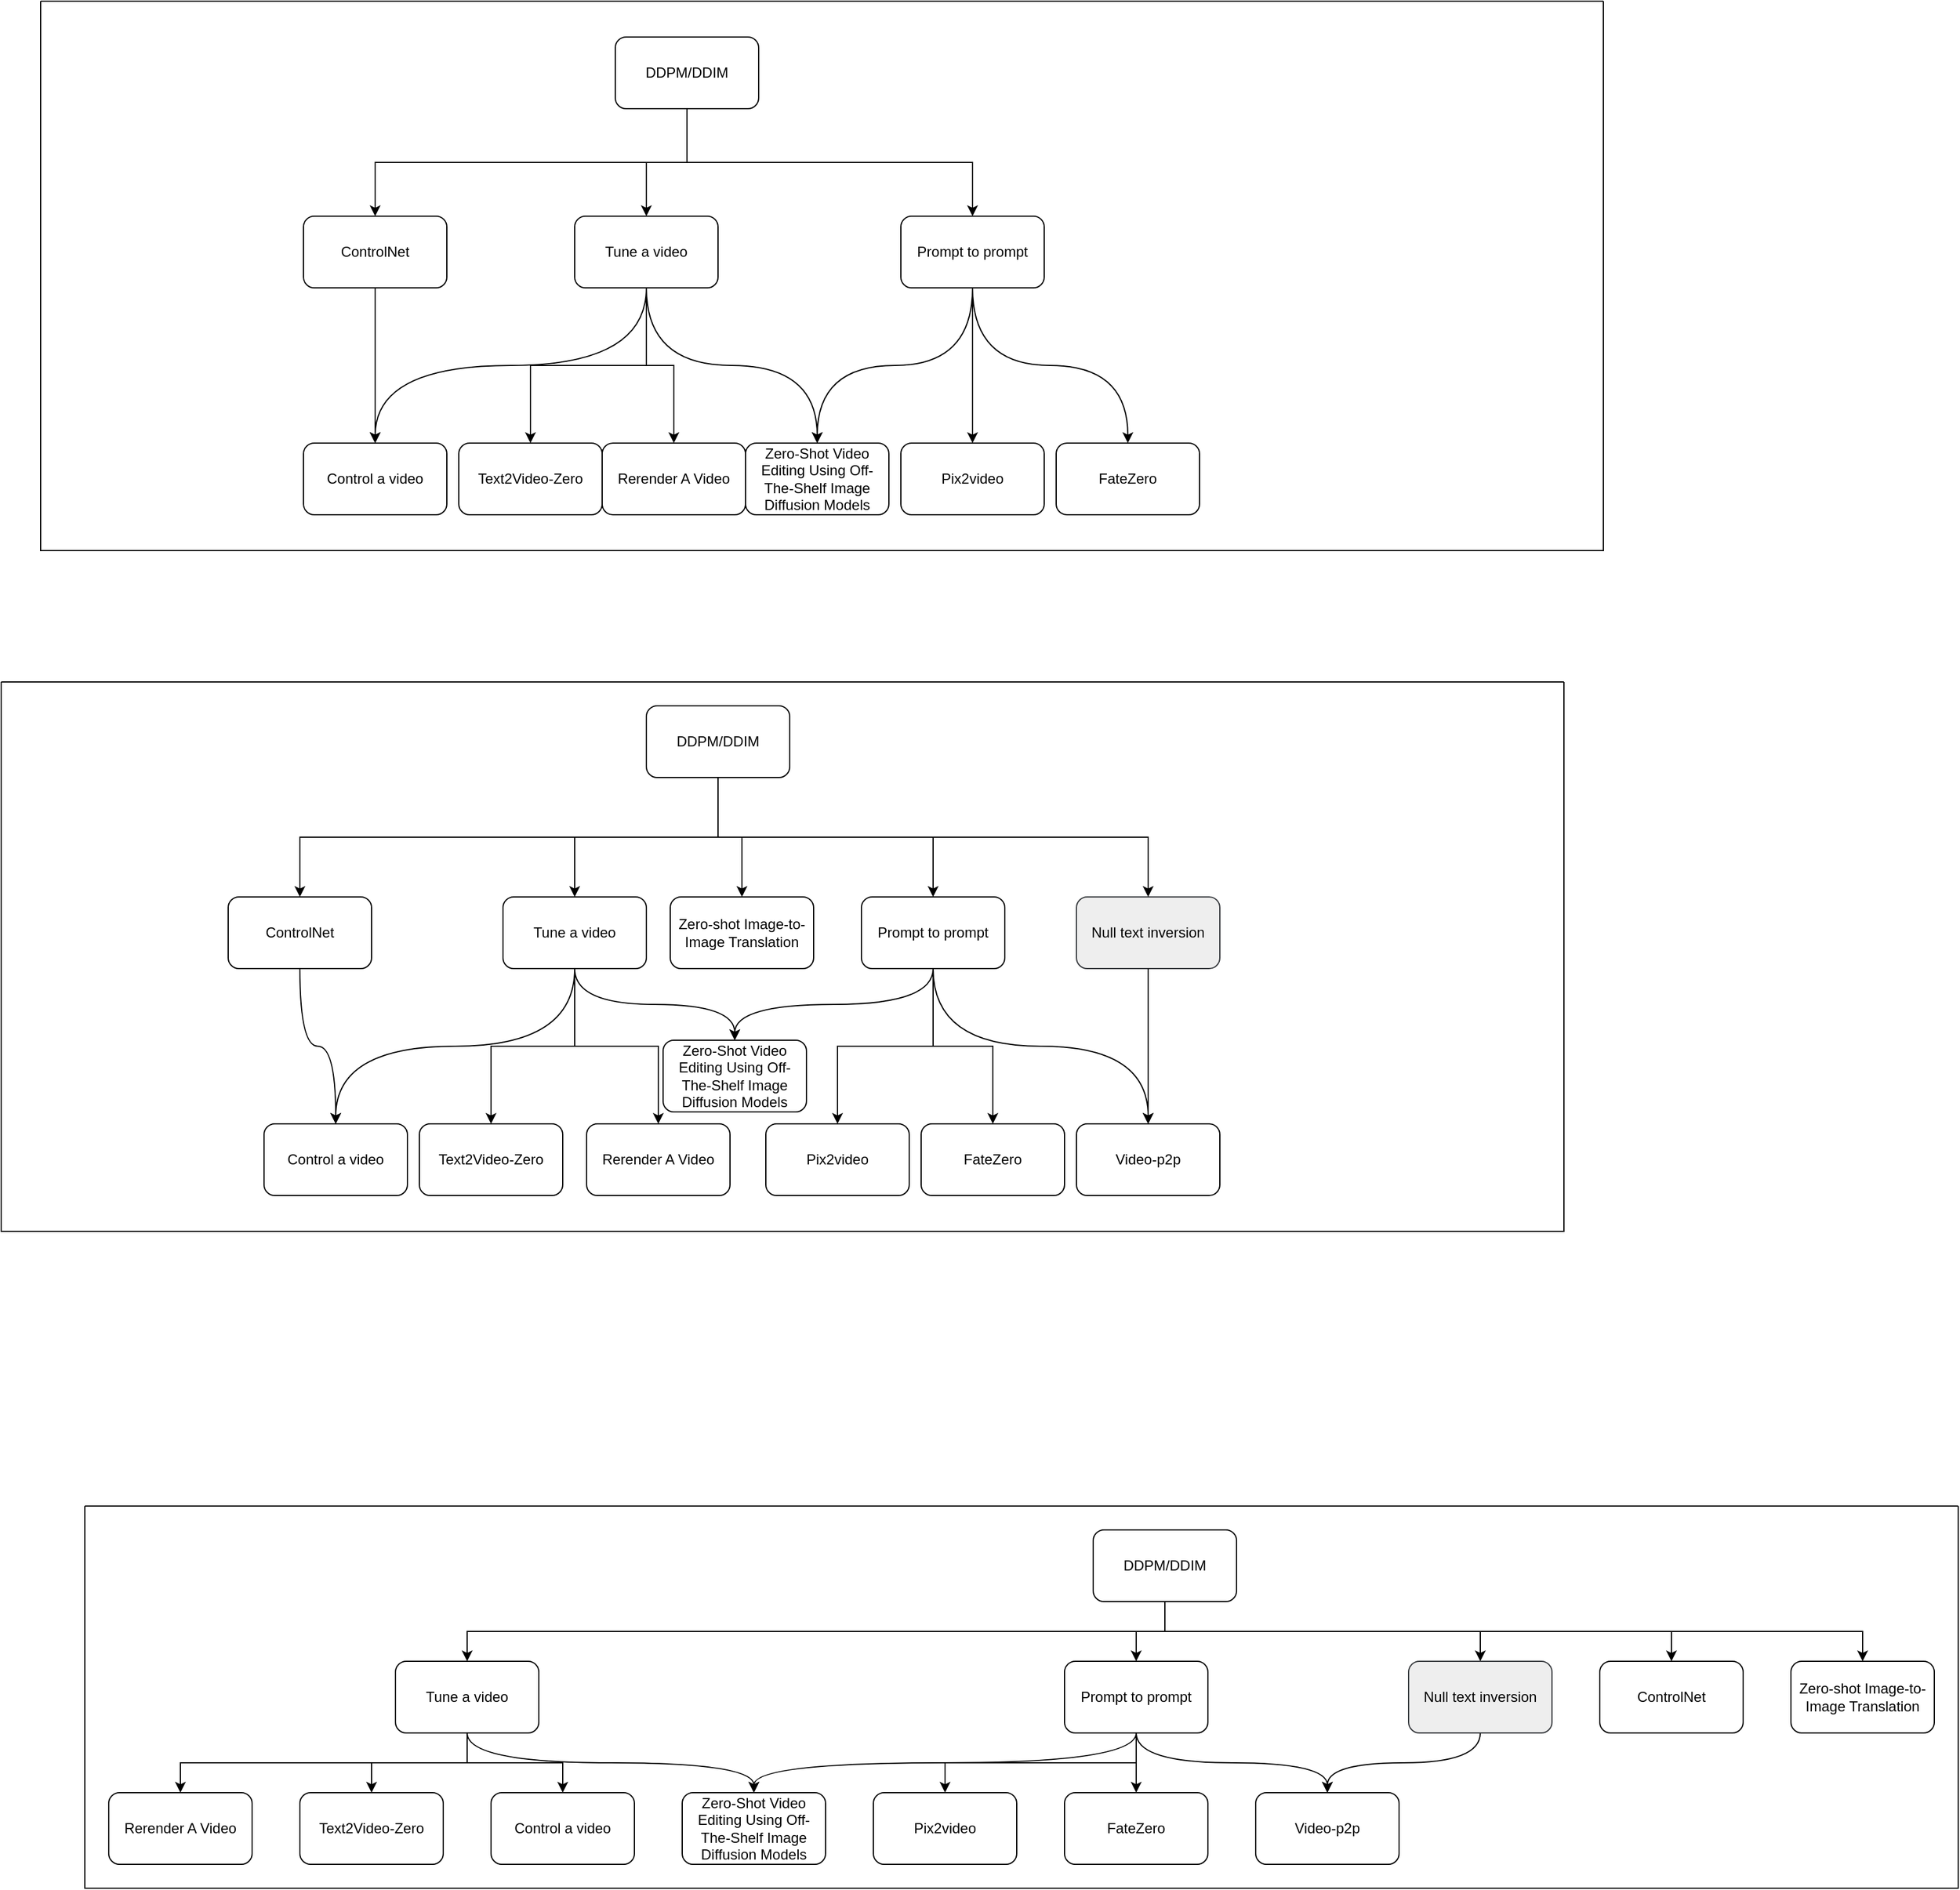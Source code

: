 <mxfile version="21.6.8" type="device">
  <diagram name="第 1 页" id="R8pGRultuMHF1T2wkhaD">
    <mxGraphModel dx="2022" dy="1801" grid="1" gridSize="10" guides="1" tooltips="1" connect="1" arrows="1" fold="1" page="1" pageScale="1" pageWidth="827" pageHeight="1169" math="0" shadow="0">
      <root>
        <mxCell id="0" />
        <mxCell id="1" parent="0" />
        <mxCell id="6AiQFuly_NGkzHHKdeSM-119" value="" style="swimlane;startSize=0;horizontal=1;childLayout=treeLayout;horizontalTree=0;resizable=0;containerType=tree;fontSize=12;fillColor=none;" parent="1" vertex="1">
          <mxGeometry x="-30" y="900" width="1568" height="320" as="geometry" />
        </mxCell>
        <mxCell id="6AiQFuly_NGkzHHKdeSM-127" style="edgeStyle=orthogonalEdgeStyle;orthogonalLoop=1;jettySize=auto;html=1;entryX=0.5;entryY=0;entryDx=0;entryDy=0;exitX=0.5;exitY=1;exitDx=0;exitDy=0;rounded=0;" parent="6AiQFuly_NGkzHHKdeSM-119" source="6AiQFuly_NGkzHHKdeSM-125" target="6AiQFuly_NGkzHHKdeSM-126" edge="1">
          <mxGeometry relative="1" as="geometry" />
        </mxCell>
        <mxCell id="6AiQFuly_NGkzHHKdeSM-153" style="edgeStyle=orthogonalEdgeStyle;orthogonalLoop=1;jettySize=auto;html=1;exitX=0.5;exitY=1;exitDx=0;exitDy=0;rounded=0;" parent="6AiQFuly_NGkzHHKdeSM-119" source="6AiQFuly_NGkzHHKdeSM-125" target="6AiQFuly_NGkzHHKdeSM-152" edge="1">
          <mxGeometry relative="1" as="geometry" />
        </mxCell>
        <mxCell id="6AiQFuly_NGkzHHKdeSM-155" style="edgeStyle=orthogonalEdgeStyle;orthogonalLoop=1;jettySize=auto;html=1;exitX=0.5;exitY=1;exitDx=0;exitDy=0;rounded=0;" parent="6AiQFuly_NGkzHHKdeSM-119" source="6AiQFuly_NGkzHHKdeSM-125" target="6AiQFuly_NGkzHHKdeSM-154" edge="1">
          <mxGeometry relative="1" as="geometry" />
        </mxCell>
        <mxCell id="6AiQFuly_NGkzHHKdeSM-158" style="edgeStyle=orthogonalEdgeStyle;orthogonalLoop=1;jettySize=auto;html=1;exitX=0.5;exitY=1;exitDx=0;exitDy=0;entryX=0.5;entryY=0;entryDx=0;entryDy=0;rounded=0;" parent="6AiQFuly_NGkzHHKdeSM-119" source="6AiQFuly_NGkzHHKdeSM-125" target="6AiQFuly_NGkzHHKdeSM-157" edge="1">
          <mxGeometry relative="1" as="geometry" />
        </mxCell>
        <mxCell id="6AiQFuly_NGkzHHKdeSM-125" value="DDPM/DDIM" style="rounded=1;whiteSpace=wrap;html=1;" parent="6AiQFuly_NGkzHHKdeSM-119" vertex="1">
          <mxGeometry x="844" y="20" width="120" height="60" as="geometry" />
        </mxCell>
        <mxCell id="6AiQFuly_NGkzHHKdeSM-172" style="edgeStyle=orthogonalEdgeStyle;rounded=0;orthogonalLoop=1;jettySize=auto;html=1;entryX=0.5;entryY=0;entryDx=0;entryDy=0;exitX=0.5;exitY=1;exitDx=0;exitDy=0;" parent="6AiQFuly_NGkzHHKdeSM-119" source="6AiQFuly_NGkzHHKdeSM-126" target="6AiQFuly_NGkzHHKdeSM-170" edge="1">
          <mxGeometry relative="1" as="geometry" />
        </mxCell>
        <mxCell id="6AiQFuly_NGkzHHKdeSM-173" style="edgeStyle=orthogonalEdgeStyle;rounded=0;orthogonalLoop=1;jettySize=auto;html=1;exitX=0.5;exitY=1;exitDx=0;exitDy=0;" parent="6AiQFuly_NGkzHHKdeSM-119" source="6AiQFuly_NGkzHHKdeSM-126" target="6AiQFuly_NGkzHHKdeSM-171" edge="1">
          <mxGeometry relative="1" as="geometry" />
        </mxCell>
        <mxCell id="6AiQFuly_NGkzHHKdeSM-180" style="edgeStyle=orthogonalEdgeStyle;orthogonalLoop=1;jettySize=auto;html=1;entryX=0.5;entryY=0;entryDx=0;entryDy=0;exitX=0.5;exitY=1;exitDx=0;exitDy=0;curved=1;" parent="6AiQFuly_NGkzHHKdeSM-119" source="6AiQFuly_NGkzHHKdeSM-126" target="6AiQFuly_NGkzHHKdeSM-179" edge="1">
          <mxGeometry relative="1" as="geometry" />
        </mxCell>
        <mxCell id="6AiQFuly_NGkzHHKdeSM-126" value="Tune a video" style="rounded=1;whiteSpace=wrap;html=1;" parent="6AiQFuly_NGkzHHKdeSM-119" vertex="1">
          <mxGeometry x="260" y="130" width="120" height="60" as="geometry" />
        </mxCell>
        <mxCell id="6AiQFuly_NGkzHHKdeSM-160" style="edgeStyle=orthogonalEdgeStyle;orthogonalLoop=1;jettySize=auto;html=1;entryX=0.5;entryY=0;entryDx=0;entryDy=0;exitX=0.5;exitY=1;exitDx=0;exitDy=0;curved=1;" parent="6AiQFuly_NGkzHHKdeSM-119" source="6AiQFuly_NGkzHHKdeSM-152" target="6AiQFuly_NGkzHHKdeSM-159" edge="1">
          <mxGeometry relative="1" as="geometry" />
        </mxCell>
        <mxCell id="6AiQFuly_NGkzHHKdeSM-167" style="edgeStyle=orthogonalEdgeStyle;rounded=0;orthogonalLoop=1;jettySize=auto;html=1;exitX=0.5;exitY=1;exitDx=0;exitDy=0;entryX=0.5;entryY=0;entryDx=0;entryDy=0;" parent="6AiQFuly_NGkzHHKdeSM-119" source="6AiQFuly_NGkzHHKdeSM-152" target="6AiQFuly_NGkzHHKdeSM-166" edge="1">
          <mxGeometry relative="1" as="geometry" />
        </mxCell>
        <mxCell id="6AiQFuly_NGkzHHKdeSM-169" style="edgeStyle=orthogonalEdgeStyle;rounded=0;orthogonalLoop=1;jettySize=auto;html=1;" parent="6AiQFuly_NGkzHHKdeSM-119" source="6AiQFuly_NGkzHHKdeSM-152" target="6AiQFuly_NGkzHHKdeSM-168" edge="1">
          <mxGeometry relative="1" as="geometry" />
        </mxCell>
        <mxCell id="6AiQFuly_NGkzHHKdeSM-152" value="Prompt to prompt" style="rounded=1;whiteSpace=wrap;html=1;" parent="6AiQFuly_NGkzHHKdeSM-119" vertex="1">
          <mxGeometry x="820" y="130" width="120" height="60" as="geometry" />
        </mxCell>
        <mxCell id="6AiQFuly_NGkzHHKdeSM-165" style="edgeStyle=orthogonalEdgeStyle;orthogonalLoop=1;jettySize=auto;html=1;entryX=0.5;entryY=0;entryDx=0;entryDy=0;exitX=0.5;exitY=1;exitDx=0;exitDy=0;curved=1;" parent="6AiQFuly_NGkzHHKdeSM-119" source="6AiQFuly_NGkzHHKdeSM-154" target="6AiQFuly_NGkzHHKdeSM-159" edge="1">
          <mxGeometry relative="1" as="geometry" />
        </mxCell>
        <mxCell id="6AiQFuly_NGkzHHKdeSM-154" value="Null text inversion" style="rounded=1;whiteSpace=wrap;html=1;fillColor=#eeeeee;strokeColor=#36393d;" parent="6AiQFuly_NGkzHHKdeSM-119" vertex="1">
          <mxGeometry x="1108" y="130" width="120" height="60" as="geometry" />
        </mxCell>
        <mxCell id="6AiQFuly_NGkzHHKdeSM-157" value="ControlNet" style="rounded=1;whiteSpace=wrap;html=1;" parent="6AiQFuly_NGkzHHKdeSM-119" vertex="1">
          <mxGeometry x="1268" y="130" width="120" height="60" as="geometry" />
        </mxCell>
        <mxCell id="6AiQFuly_NGkzHHKdeSM-159" value="Video-p2p" style="rounded=1;whiteSpace=wrap;html=1;" parent="6AiQFuly_NGkzHHKdeSM-119" vertex="1">
          <mxGeometry x="980" y="240" width="120" height="60" as="geometry" />
        </mxCell>
        <mxCell id="6AiQFuly_NGkzHHKdeSM-166" value="Pix2video" style="rounded=1;whiteSpace=wrap;html=1;" parent="6AiQFuly_NGkzHHKdeSM-119" vertex="1">
          <mxGeometry x="660" y="240" width="120" height="60" as="geometry" />
        </mxCell>
        <mxCell id="6AiQFuly_NGkzHHKdeSM-168" value="FateZero" style="rounded=1;whiteSpace=wrap;html=1;" parent="6AiQFuly_NGkzHHKdeSM-119" vertex="1">
          <mxGeometry x="820" y="240" width="120" height="60" as="geometry" />
        </mxCell>
        <mxCell id="6AiQFuly_NGkzHHKdeSM-170" value="Text2Video-Zero" style="rounded=1;whiteSpace=wrap;html=1;" parent="6AiQFuly_NGkzHHKdeSM-119" vertex="1">
          <mxGeometry x="180" y="240" width="120" height="60" as="geometry" />
        </mxCell>
        <mxCell id="6AiQFuly_NGkzHHKdeSM-171" value="Control a video" style="rounded=1;whiteSpace=wrap;html=1;" parent="6AiQFuly_NGkzHHKdeSM-119" vertex="1">
          <mxGeometry x="340" y="240" width="120" height="60" as="geometry" />
        </mxCell>
        <mxCell id="6AiQFuly_NGkzHHKdeSM-174" style="edgeStyle=orthogonalEdgeStyle;orthogonalLoop=1;jettySize=auto;html=1;entryX=0.5;entryY=0;entryDx=0;entryDy=0;exitX=0.5;exitY=1;exitDx=0;exitDy=0;rounded=0;" parent="6AiQFuly_NGkzHHKdeSM-119" source="6AiQFuly_NGkzHHKdeSM-126" target="6AiQFuly_NGkzHHKdeSM-175" edge="1">
          <mxGeometry relative="1" as="geometry">
            <mxPoint x="-1204" y="1000" as="sourcePoint" />
          </mxGeometry>
        </mxCell>
        <mxCell id="6AiQFuly_NGkzHHKdeSM-175" value="Rerender A Video" style="rounded=1;whiteSpace=wrap;html=1;" parent="6AiQFuly_NGkzHHKdeSM-119" vertex="1">
          <mxGeometry x="20" y="240" width="120" height="60" as="geometry" />
        </mxCell>
        <mxCell id="6AiQFuly_NGkzHHKdeSM-176" value="" style="edgeStyle=orthogonalEdgeStyle;rounded=0;orthogonalLoop=1;jettySize=auto;html=1;exitX=0.5;exitY=1;exitDx=0;exitDy=0;" parent="6AiQFuly_NGkzHHKdeSM-119" source="6AiQFuly_NGkzHHKdeSM-125" target="6AiQFuly_NGkzHHKdeSM-177" edge="1">
          <mxGeometry relative="1" as="geometry" />
        </mxCell>
        <mxCell id="6AiQFuly_NGkzHHKdeSM-177" value="Zero-shot Image-to-Image Translation" style="rounded=1;whiteSpace=wrap;html=1;" parent="6AiQFuly_NGkzHHKdeSM-119" vertex="1">
          <mxGeometry x="1428" y="130" width="120" height="60" as="geometry" />
        </mxCell>
        <mxCell id="6AiQFuly_NGkzHHKdeSM-178" style="edgeStyle=orthogonalEdgeStyle;orthogonalLoop=1;jettySize=auto;html=1;exitX=0.5;exitY=1;exitDx=0;exitDy=0;curved=1;" parent="6AiQFuly_NGkzHHKdeSM-119" source="6AiQFuly_NGkzHHKdeSM-152" target="6AiQFuly_NGkzHHKdeSM-179" edge="1">
          <mxGeometry relative="1" as="geometry">
            <mxPoint x="124" y="1000" as="sourcePoint" />
          </mxGeometry>
        </mxCell>
        <mxCell id="6AiQFuly_NGkzHHKdeSM-179" value="Zero-Shot Video Editing Using Off-The-Shelf Image Diffusion Models" style="rounded=1;whiteSpace=wrap;html=1;" parent="6AiQFuly_NGkzHHKdeSM-119" vertex="1">
          <mxGeometry x="500" y="240" width="120" height="60" as="geometry" />
        </mxCell>
        <mxCell id="6AiQFuly_NGkzHHKdeSM-208" value="" style="swimlane;whiteSpace=wrap;html=1;startSize=0;" parent="1" vertex="1">
          <mxGeometry x="-100" y="210" width="1308" height="460" as="geometry" />
        </mxCell>
        <mxCell id="6AiQFuly_NGkzHHKdeSM-214" value="DDPM/DDIM" style="rounded=1;whiteSpace=wrap;html=1;" parent="6AiQFuly_NGkzHHKdeSM-208" vertex="1">
          <mxGeometry x="540" y="20" width="120" height="60" as="geometry" />
        </mxCell>
        <mxCell id="6AiQFuly_NGkzHHKdeSM-218" value="Tune a video" style="rounded=1;whiteSpace=wrap;html=1;" parent="6AiQFuly_NGkzHHKdeSM-208" vertex="1">
          <mxGeometry x="420" y="180" width="120" height="60" as="geometry" />
        </mxCell>
        <mxCell id="6AiQFuly_NGkzHHKdeSM-210" style="edgeStyle=orthogonalEdgeStyle;orthogonalLoop=1;jettySize=auto;html=1;entryX=0.5;entryY=0;entryDx=0;entryDy=0;exitX=0.5;exitY=1;exitDx=0;exitDy=0;rounded=0;" parent="6AiQFuly_NGkzHHKdeSM-208" source="6AiQFuly_NGkzHHKdeSM-214" target="6AiQFuly_NGkzHHKdeSM-218" edge="1">
          <mxGeometry relative="1" as="geometry" />
        </mxCell>
        <mxCell id="6AiQFuly_NGkzHHKdeSM-222" value="Prompt to prompt" style="rounded=1;whiteSpace=wrap;html=1;" parent="6AiQFuly_NGkzHHKdeSM-208" vertex="1">
          <mxGeometry x="720" y="180" width="120" height="60" as="geometry" />
        </mxCell>
        <mxCell id="6AiQFuly_NGkzHHKdeSM-211" style="edgeStyle=orthogonalEdgeStyle;orthogonalLoop=1;jettySize=auto;html=1;exitX=0.5;exitY=1;exitDx=0;exitDy=0;rounded=0;" parent="6AiQFuly_NGkzHHKdeSM-208" source="6AiQFuly_NGkzHHKdeSM-214" target="6AiQFuly_NGkzHHKdeSM-222" edge="1">
          <mxGeometry relative="1" as="geometry" />
        </mxCell>
        <mxCell id="6AiQFuly_NGkzHHKdeSM-224" value="Null text inversion" style="rounded=1;whiteSpace=wrap;html=1;fillColor=#eeeeee;strokeColor=#36393d;" parent="6AiQFuly_NGkzHHKdeSM-208" vertex="1">
          <mxGeometry x="900" y="180" width="120" height="60" as="geometry" />
        </mxCell>
        <mxCell id="6AiQFuly_NGkzHHKdeSM-212" style="edgeStyle=orthogonalEdgeStyle;orthogonalLoop=1;jettySize=auto;html=1;exitX=0.5;exitY=1;exitDx=0;exitDy=0;rounded=0;" parent="6AiQFuly_NGkzHHKdeSM-208" source="6AiQFuly_NGkzHHKdeSM-214" target="6AiQFuly_NGkzHHKdeSM-224" edge="1">
          <mxGeometry relative="1" as="geometry" />
        </mxCell>
        <mxCell id="6AiQFuly_NGkzHHKdeSM-237" style="edgeStyle=orthogonalEdgeStyle;orthogonalLoop=1;jettySize=auto;html=1;entryX=0.5;entryY=0;entryDx=0;entryDy=0;curved=1;" parent="6AiQFuly_NGkzHHKdeSM-208" source="6AiQFuly_NGkzHHKdeSM-225" target="6AiQFuly_NGkzHHKdeSM-230" edge="1">
          <mxGeometry relative="1" as="geometry" />
        </mxCell>
        <mxCell id="6AiQFuly_NGkzHHKdeSM-225" value="ControlNet" style="rounded=1;whiteSpace=wrap;html=1;" parent="6AiQFuly_NGkzHHKdeSM-208" vertex="1">
          <mxGeometry x="190" y="180" width="120" height="60" as="geometry" />
        </mxCell>
        <mxCell id="6AiQFuly_NGkzHHKdeSM-213" style="edgeStyle=orthogonalEdgeStyle;orthogonalLoop=1;jettySize=auto;html=1;exitX=0.5;exitY=1;exitDx=0;exitDy=0;entryX=0.5;entryY=0;entryDx=0;entryDy=0;rounded=0;" parent="6AiQFuly_NGkzHHKdeSM-208" source="6AiQFuly_NGkzHHKdeSM-214" target="6AiQFuly_NGkzHHKdeSM-225" edge="1">
          <mxGeometry relative="1" as="geometry" />
        </mxCell>
        <mxCell id="6AiQFuly_NGkzHHKdeSM-226" value="Video-p2p" style="rounded=1;whiteSpace=wrap;html=1;" parent="6AiQFuly_NGkzHHKdeSM-208" vertex="1">
          <mxGeometry x="900" y="370" width="120" height="60" as="geometry" />
        </mxCell>
        <mxCell id="6AiQFuly_NGkzHHKdeSM-219" style="edgeStyle=orthogonalEdgeStyle;orthogonalLoop=1;jettySize=auto;html=1;entryX=0.5;entryY=0;entryDx=0;entryDy=0;exitX=0.5;exitY=1;exitDx=0;exitDy=0;curved=1;" parent="6AiQFuly_NGkzHHKdeSM-208" source="6AiQFuly_NGkzHHKdeSM-222" target="6AiQFuly_NGkzHHKdeSM-226" edge="1">
          <mxGeometry relative="1" as="geometry" />
        </mxCell>
        <mxCell id="6AiQFuly_NGkzHHKdeSM-223" style="edgeStyle=orthogonalEdgeStyle;orthogonalLoop=1;jettySize=auto;html=1;entryX=0.5;entryY=0;entryDx=0;entryDy=0;exitX=0.5;exitY=1;exitDx=0;exitDy=0;curved=1;" parent="6AiQFuly_NGkzHHKdeSM-208" source="6AiQFuly_NGkzHHKdeSM-224" target="6AiQFuly_NGkzHHKdeSM-226" edge="1">
          <mxGeometry relative="1" as="geometry" />
        </mxCell>
        <mxCell id="6AiQFuly_NGkzHHKdeSM-227" value="Pix2video" style="rounded=1;whiteSpace=wrap;html=1;" parent="6AiQFuly_NGkzHHKdeSM-208" vertex="1">
          <mxGeometry x="640" y="370" width="120" height="60" as="geometry" />
        </mxCell>
        <mxCell id="6AiQFuly_NGkzHHKdeSM-220" style="edgeStyle=orthogonalEdgeStyle;rounded=0;orthogonalLoop=1;jettySize=auto;html=1;exitX=0.5;exitY=1;exitDx=0;exitDy=0;entryX=0.5;entryY=0;entryDx=0;entryDy=0;" parent="6AiQFuly_NGkzHHKdeSM-208" source="6AiQFuly_NGkzHHKdeSM-222" target="6AiQFuly_NGkzHHKdeSM-227" edge="1">
          <mxGeometry relative="1" as="geometry" />
        </mxCell>
        <mxCell id="6AiQFuly_NGkzHHKdeSM-228" value="FateZero" style="rounded=1;whiteSpace=wrap;html=1;" parent="6AiQFuly_NGkzHHKdeSM-208" vertex="1">
          <mxGeometry x="770" y="370" width="120" height="60" as="geometry" />
        </mxCell>
        <mxCell id="6AiQFuly_NGkzHHKdeSM-221" style="edgeStyle=orthogonalEdgeStyle;rounded=0;orthogonalLoop=1;jettySize=auto;html=1;" parent="6AiQFuly_NGkzHHKdeSM-208" source="6AiQFuly_NGkzHHKdeSM-222" target="6AiQFuly_NGkzHHKdeSM-228" edge="1">
          <mxGeometry relative="1" as="geometry" />
        </mxCell>
        <mxCell id="6AiQFuly_NGkzHHKdeSM-229" value="Text2Video-Zero" style="rounded=1;whiteSpace=wrap;html=1;" parent="6AiQFuly_NGkzHHKdeSM-208" vertex="1">
          <mxGeometry x="350" y="370" width="120" height="60" as="geometry" />
        </mxCell>
        <mxCell id="6AiQFuly_NGkzHHKdeSM-215" style="edgeStyle=orthogonalEdgeStyle;rounded=0;orthogonalLoop=1;jettySize=auto;html=1;entryX=0.5;entryY=0;entryDx=0;entryDy=0;exitX=0.5;exitY=1;exitDx=0;exitDy=0;" parent="6AiQFuly_NGkzHHKdeSM-208" source="6AiQFuly_NGkzHHKdeSM-218" target="6AiQFuly_NGkzHHKdeSM-229" edge="1">
          <mxGeometry relative="1" as="geometry" />
        </mxCell>
        <mxCell id="6AiQFuly_NGkzHHKdeSM-230" value="Control a video" style="rounded=1;whiteSpace=wrap;html=1;" parent="6AiQFuly_NGkzHHKdeSM-208" vertex="1">
          <mxGeometry x="220" y="370" width="120" height="60" as="geometry" />
        </mxCell>
        <mxCell id="6AiQFuly_NGkzHHKdeSM-216" style="edgeStyle=orthogonalEdgeStyle;orthogonalLoop=1;jettySize=auto;html=1;exitX=0.5;exitY=1;exitDx=0;exitDy=0;curved=1;" parent="6AiQFuly_NGkzHHKdeSM-208" source="6AiQFuly_NGkzHHKdeSM-218" target="6AiQFuly_NGkzHHKdeSM-230" edge="1">
          <mxGeometry relative="1" as="geometry" />
        </mxCell>
        <mxCell id="6AiQFuly_NGkzHHKdeSM-231" style="edgeStyle=orthogonalEdgeStyle;orthogonalLoop=1;jettySize=auto;html=1;entryX=0.5;entryY=0;entryDx=0;entryDy=0;exitX=0.5;exitY=1;exitDx=0;exitDy=0;rounded=0;" parent="6AiQFuly_NGkzHHKdeSM-208" source="6AiQFuly_NGkzHHKdeSM-218" target="6AiQFuly_NGkzHHKdeSM-232" edge="1">
          <mxGeometry relative="1" as="geometry">
            <mxPoint x="-1434" y="1050" as="sourcePoint" />
          </mxGeometry>
        </mxCell>
        <mxCell id="6AiQFuly_NGkzHHKdeSM-232" value="Rerender A Video" style="rounded=1;whiteSpace=wrap;html=1;" parent="6AiQFuly_NGkzHHKdeSM-208" vertex="1">
          <mxGeometry x="490" y="370" width="120" height="60" as="geometry" />
        </mxCell>
        <mxCell id="6AiQFuly_NGkzHHKdeSM-233" value="" style="edgeStyle=orthogonalEdgeStyle;rounded=0;orthogonalLoop=1;jettySize=auto;html=1;exitX=0.5;exitY=1;exitDx=0;exitDy=0;" parent="6AiQFuly_NGkzHHKdeSM-208" source="6AiQFuly_NGkzHHKdeSM-214" target="6AiQFuly_NGkzHHKdeSM-234" edge="1">
          <mxGeometry relative="1" as="geometry" />
        </mxCell>
        <mxCell id="6AiQFuly_NGkzHHKdeSM-234" value="Zero-shot Image-to-Image Translation" style="rounded=1;whiteSpace=wrap;html=1;" parent="6AiQFuly_NGkzHHKdeSM-208" vertex="1">
          <mxGeometry x="560" y="180" width="120" height="60" as="geometry" />
        </mxCell>
        <mxCell id="6AiQFuly_NGkzHHKdeSM-235" style="edgeStyle=orthogonalEdgeStyle;orthogonalLoop=1;jettySize=auto;html=1;exitX=0.5;exitY=1;exitDx=0;exitDy=0;curved=1;" parent="6AiQFuly_NGkzHHKdeSM-208" source="6AiQFuly_NGkzHHKdeSM-222" target="6AiQFuly_NGkzHHKdeSM-236" edge="1">
          <mxGeometry relative="1" as="geometry">
            <mxPoint x="-106" y="1050" as="sourcePoint" />
          </mxGeometry>
        </mxCell>
        <mxCell id="6AiQFuly_NGkzHHKdeSM-236" value="Zero-Shot Video Editing Using Off-The-Shelf Image Diffusion Models" style="rounded=1;whiteSpace=wrap;html=1;" parent="6AiQFuly_NGkzHHKdeSM-208" vertex="1">
          <mxGeometry x="554" y="300" width="120" height="60" as="geometry" />
        </mxCell>
        <mxCell id="6AiQFuly_NGkzHHKdeSM-217" style="edgeStyle=orthogonalEdgeStyle;orthogonalLoop=1;jettySize=auto;html=1;entryX=0.5;entryY=0;entryDx=0;entryDy=0;exitX=0.5;exitY=1;exitDx=0;exitDy=0;curved=1;" parent="6AiQFuly_NGkzHHKdeSM-208" source="6AiQFuly_NGkzHHKdeSM-218" target="6AiQFuly_NGkzHHKdeSM-236" edge="1">
          <mxGeometry relative="1" as="geometry" />
        </mxCell>
        <mxCell id="KAPv3SJv7dOImR4YdeJY-1" value="" style="swimlane;whiteSpace=wrap;html=1;startSize=0;" vertex="1" parent="1">
          <mxGeometry x="-67" y="-360" width="1308" height="460" as="geometry" />
        </mxCell>
        <mxCell id="KAPv3SJv7dOImR4YdeJY-2" value="DDPM/DDIM" style="rounded=1;whiteSpace=wrap;html=1;" vertex="1" parent="KAPv3SJv7dOImR4YdeJY-1">
          <mxGeometry x="481" y="30" width="120" height="60" as="geometry" />
        </mxCell>
        <mxCell id="KAPv3SJv7dOImR4YdeJY-3" value="Tune a video" style="rounded=1;whiteSpace=wrap;html=1;" vertex="1" parent="KAPv3SJv7dOImR4YdeJY-1">
          <mxGeometry x="447" y="180" width="120" height="60" as="geometry" />
        </mxCell>
        <mxCell id="KAPv3SJv7dOImR4YdeJY-4" style="edgeStyle=orthogonalEdgeStyle;orthogonalLoop=1;jettySize=auto;html=1;entryX=0.5;entryY=0;entryDx=0;entryDy=0;exitX=0.5;exitY=1;exitDx=0;exitDy=0;rounded=0;" edge="1" parent="KAPv3SJv7dOImR4YdeJY-1" source="KAPv3SJv7dOImR4YdeJY-2" target="KAPv3SJv7dOImR4YdeJY-3">
          <mxGeometry relative="1" as="geometry" />
        </mxCell>
        <mxCell id="KAPv3SJv7dOImR4YdeJY-5" value="Prompt to prompt" style="rounded=1;whiteSpace=wrap;html=1;" vertex="1" parent="KAPv3SJv7dOImR4YdeJY-1">
          <mxGeometry x="720" y="180" width="120" height="60" as="geometry" />
        </mxCell>
        <mxCell id="KAPv3SJv7dOImR4YdeJY-6" style="edgeStyle=orthogonalEdgeStyle;orthogonalLoop=1;jettySize=auto;html=1;exitX=0.5;exitY=1;exitDx=0;exitDy=0;rounded=0;" edge="1" parent="KAPv3SJv7dOImR4YdeJY-1" source="KAPv3SJv7dOImR4YdeJY-2" target="KAPv3SJv7dOImR4YdeJY-5">
          <mxGeometry relative="1" as="geometry" />
        </mxCell>
        <mxCell id="KAPv3SJv7dOImR4YdeJY-9" style="edgeStyle=orthogonalEdgeStyle;orthogonalLoop=1;jettySize=auto;html=1;entryX=0.5;entryY=0;entryDx=0;entryDy=0;curved=1;" edge="1" parent="KAPv3SJv7dOImR4YdeJY-1" source="KAPv3SJv7dOImR4YdeJY-10" target="KAPv3SJv7dOImR4YdeJY-21">
          <mxGeometry relative="1" as="geometry" />
        </mxCell>
        <mxCell id="KAPv3SJv7dOImR4YdeJY-10" value="ControlNet" style="rounded=1;whiteSpace=wrap;html=1;" vertex="1" parent="KAPv3SJv7dOImR4YdeJY-1">
          <mxGeometry x="220" y="180" width="120" height="60" as="geometry" />
        </mxCell>
        <mxCell id="KAPv3SJv7dOImR4YdeJY-11" style="edgeStyle=orthogonalEdgeStyle;orthogonalLoop=1;jettySize=auto;html=1;exitX=0.5;exitY=1;exitDx=0;exitDy=0;entryX=0.5;entryY=0;entryDx=0;entryDy=0;rounded=0;" edge="1" parent="KAPv3SJv7dOImR4YdeJY-1" source="KAPv3SJv7dOImR4YdeJY-2" target="KAPv3SJv7dOImR4YdeJY-10">
          <mxGeometry relative="1" as="geometry" />
        </mxCell>
        <mxCell id="KAPv3SJv7dOImR4YdeJY-15" value="Pix2video" style="rounded=1;whiteSpace=wrap;html=1;" vertex="1" parent="KAPv3SJv7dOImR4YdeJY-1">
          <mxGeometry x="720" y="370" width="120" height="60" as="geometry" />
        </mxCell>
        <mxCell id="KAPv3SJv7dOImR4YdeJY-16" style="edgeStyle=orthogonalEdgeStyle;rounded=0;orthogonalLoop=1;jettySize=auto;html=1;exitX=0.5;exitY=1;exitDx=0;exitDy=0;entryX=0.5;entryY=0;entryDx=0;entryDy=0;" edge="1" parent="KAPv3SJv7dOImR4YdeJY-1" source="KAPv3SJv7dOImR4YdeJY-5" target="KAPv3SJv7dOImR4YdeJY-15">
          <mxGeometry relative="1" as="geometry" />
        </mxCell>
        <mxCell id="KAPv3SJv7dOImR4YdeJY-17" value="FateZero" style="rounded=1;whiteSpace=wrap;html=1;" vertex="1" parent="KAPv3SJv7dOImR4YdeJY-1">
          <mxGeometry x="850" y="370" width="120" height="60" as="geometry" />
        </mxCell>
        <mxCell id="KAPv3SJv7dOImR4YdeJY-18" style="edgeStyle=orthogonalEdgeStyle;orthogonalLoop=1;jettySize=auto;html=1;exitX=0.5;exitY=1;exitDx=0;exitDy=0;curved=1;" edge="1" parent="KAPv3SJv7dOImR4YdeJY-1" source="KAPv3SJv7dOImR4YdeJY-5" target="KAPv3SJv7dOImR4YdeJY-17">
          <mxGeometry relative="1" as="geometry" />
        </mxCell>
        <mxCell id="KAPv3SJv7dOImR4YdeJY-19" value="Text2Video-Zero" style="rounded=1;whiteSpace=wrap;html=1;" vertex="1" parent="KAPv3SJv7dOImR4YdeJY-1">
          <mxGeometry x="350" y="370" width="120" height="60" as="geometry" />
        </mxCell>
        <mxCell id="KAPv3SJv7dOImR4YdeJY-20" style="edgeStyle=orthogonalEdgeStyle;rounded=0;orthogonalLoop=1;jettySize=auto;html=1;entryX=0.5;entryY=0;entryDx=0;entryDy=0;exitX=0.5;exitY=1;exitDx=0;exitDy=0;" edge="1" parent="KAPv3SJv7dOImR4YdeJY-1" source="KAPv3SJv7dOImR4YdeJY-3" target="KAPv3SJv7dOImR4YdeJY-19">
          <mxGeometry relative="1" as="geometry" />
        </mxCell>
        <mxCell id="KAPv3SJv7dOImR4YdeJY-21" value="Control a video" style="rounded=1;whiteSpace=wrap;html=1;" vertex="1" parent="KAPv3SJv7dOImR4YdeJY-1">
          <mxGeometry x="220" y="370" width="120" height="60" as="geometry" />
        </mxCell>
        <mxCell id="KAPv3SJv7dOImR4YdeJY-22" style="edgeStyle=orthogonalEdgeStyle;orthogonalLoop=1;jettySize=auto;html=1;exitX=0.5;exitY=1;exitDx=0;exitDy=0;curved=1;" edge="1" parent="KAPv3SJv7dOImR4YdeJY-1" source="KAPv3SJv7dOImR4YdeJY-3" target="KAPv3SJv7dOImR4YdeJY-21">
          <mxGeometry relative="1" as="geometry" />
        </mxCell>
        <mxCell id="KAPv3SJv7dOImR4YdeJY-23" style="edgeStyle=orthogonalEdgeStyle;orthogonalLoop=1;jettySize=auto;html=1;entryX=0.5;entryY=0;entryDx=0;entryDy=0;exitX=0.5;exitY=1;exitDx=0;exitDy=0;rounded=0;" edge="1" parent="KAPv3SJv7dOImR4YdeJY-1" source="KAPv3SJv7dOImR4YdeJY-3" target="KAPv3SJv7dOImR4YdeJY-24">
          <mxGeometry relative="1" as="geometry">
            <mxPoint x="-1434" y="1050" as="sourcePoint" />
          </mxGeometry>
        </mxCell>
        <mxCell id="KAPv3SJv7dOImR4YdeJY-24" value="Rerender A Video" style="rounded=1;whiteSpace=wrap;html=1;" vertex="1" parent="KAPv3SJv7dOImR4YdeJY-1">
          <mxGeometry x="470" y="370" width="120" height="60" as="geometry" />
        </mxCell>
        <mxCell id="KAPv3SJv7dOImR4YdeJY-27" style="edgeStyle=orthogonalEdgeStyle;orthogonalLoop=1;jettySize=auto;html=1;exitX=0.5;exitY=1;exitDx=0;exitDy=0;curved=1;" edge="1" parent="KAPv3SJv7dOImR4YdeJY-1" source="KAPv3SJv7dOImR4YdeJY-5" target="KAPv3SJv7dOImR4YdeJY-28">
          <mxGeometry relative="1" as="geometry">
            <mxPoint x="-106" y="1050" as="sourcePoint" />
          </mxGeometry>
        </mxCell>
        <mxCell id="KAPv3SJv7dOImR4YdeJY-28" value="Zero-Shot Video Editing Using Off-The-Shelf Image Diffusion Models" style="rounded=1;whiteSpace=wrap;html=1;" vertex="1" parent="KAPv3SJv7dOImR4YdeJY-1">
          <mxGeometry x="590" y="370" width="120" height="60" as="geometry" />
        </mxCell>
        <mxCell id="KAPv3SJv7dOImR4YdeJY-29" style="edgeStyle=orthogonalEdgeStyle;orthogonalLoop=1;jettySize=auto;html=1;entryX=0.5;entryY=0;entryDx=0;entryDy=0;exitX=0.5;exitY=1;exitDx=0;exitDy=0;curved=1;" edge="1" parent="KAPv3SJv7dOImR4YdeJY-1" source="KAPv3SJv7dOImR4YdeJY-3" target="KAPv3SJv7dOImR4YdeJY-28">
          <mxGeometry relative="1" as="geometry" />
        </mxCell>
      </root>
    </mxGraphModel>
  </diagram>
</mxfile>
